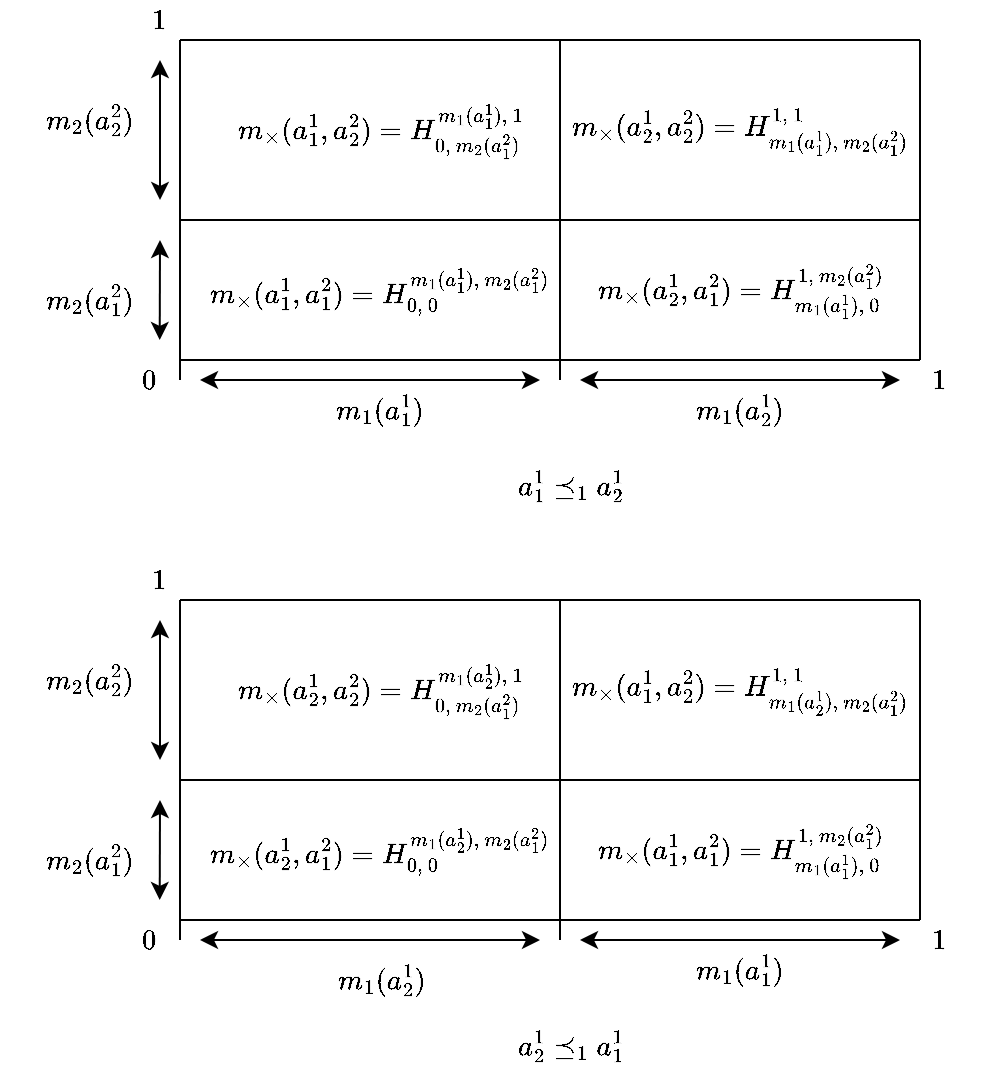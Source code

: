 <mxfile version="24.7.6">
  <diagram name="Page-1" id="rJA6HgP62_8TyK0lWPbF">
    <mxGraphModel dx="1434" dy="777" grid="1" gridSize="10" guides="1" tooltips="1" connect="1" arrows="1" fold="1" page="1" pageScale="1" pageWidth="827" pageHeight="1169" math="1" shadow="0">
      <root>
        <mxCell id="0" />
        <mxCell id="1" parent="0" />
        <mxCell id="2U1mGM0lgGCfURZB-hvH-1" value="" style="endArrow=none;html=1;rounded=0;exitX=0.75;exitY=1;exitDx=0;exitDy=0;" parent="1" edge="1" source="2U1mGM0lgGCfURZB-hvH-20">
          <mxGeometry width="50" height="50" relative="1" as="geometry">
            <mxPoint x="180" y="400" as="sourcePoint" />
            <mxPoint x="470" y="400" as="targetPoint" />
          </mxGeometry>
        </mxCell>
        <mxCell id="2U1mGM0lgGCfURZB-hvH-2" value="" style="endArrow=none;html=1;rounded=0;entryX=0.25;entryY=0;entryDx=0;entryDy=0;" parent="1" edge="1" target="2U1mGM0lgGCfURZB-hvH-17">
          <mxGeometry width="50" height="50" relative="1" as="geometry">
            <mxPoint x="100" y="560" as="sourcePoint" />
            <mxPoint x="350" y="560" as="targetPoint" />
          </mxGeometry>
        </mxCell>
        <mxCell id="2U1mGM0lgGCfURZB-hvH-3" value="" style="endArrow=none;html=1;rounded=0;" parent="1" edge="1">
          <mxGeometry width="50" height="50" relative="1" as="geometry">
            <mxPoint x="100" y="400" as="sourcePoint" />
            <mxPoint x="100" y="570" as="targetPoint" />
          </mxGeometry>
        </mxCell>
        <mxCell id="2U1mGM0lgGCfURZB-hvH-4" value="" style="endArrow=none;html=1;rounded=0;" parent="1" edge="1">
          <mxGeometry width="50" height="50" relative="1" as="geometry">
            <mxPoint x="470" y="400" as="sourcePoint" />
            <mxPoint x="470" y="560" as="targetPoint" />
          </mxGeometry>
        </mxCell>
        <mxCell id="2U1mGM0lgGCfURZB-hvH-5" value="" style="endArrow=none;html=1;rounded=0;" parent="1" edge="1">
          <mxGeometry width="50" height="50" relative="1" as="geometry">
            <mxPoint x="290" y="400" as="sourcePoint" />
            <mxPoint x="290" y="570" as="targetPoint" />
          </mxGeometry>
        </mxCell>
        <mxCell id="2U1mGM0lgGCfURZB-hvH-7" value="" style="endArrow=none;html=1;rounded=0;" parent="1" edge="1">
          <mxGeometry width="50" height="50" relative="1" as="geometry">
            <mxPoint x="100" y="490" as="sourcePoint" />
            <mxPoint x="470" y="490" as="targetPoint" />
          </mxGeometry>
        </mxCell>
        <mxCell id="2U1mGM0lgGCfURZB-hvH-9" value="$$m_\times(a_2^1, a_2^2)=H^{1,~1}_{m_1(a_1^1), ~m_2(a_1^2)}$$" style="text;html=1;align=center;verticalAlign=middle;whiteSpace=wrap;rounded=0;" parent="1" vertex="1">
          <mxGeometry x="340" y="430" width="80" height="30" as="geometry" />
        </mxCell>
        <mxCell id="2U1mGM0lgGCfURZB-hvH-10" value="$$m_\times(a_1^1, a_2^2)=H^{m_1(a_1^1),~ 1}_{0,~m_2(a_1^2)}$$" style="text;html=1;align=center;verticalAlign=middle;whiteSpace=wrap;rounded=0;" parent="1" vertex="1">
          <mxGeometry x="160" y="430" width="80" height="30" as="geometry" />
        </mxCell>
        <mxCell id="2U1mGM0lgGCfURZB-hvH-11" value="$$m_\times(a_2^1, a_1^2)=H^{1,~m_2(a_1^2)}_{m_1(a_1^1),~0}$$" style="text;html=1;align=center;verticalAlign=middle;whiteSpace=wrap;rounded=0;" parent="1" vertex="1">
          <mxGeometry x="340" y="510" width="80" height="30" as="geometry" />
        </mxCell>
        <mxCell id="2U1mGM0lgGCfURZB-hvH-12" value="$$m_\times(a_1^1, a_1^2)=H^{m_1(a_1^1),~m_2(a_1^2)}_{0,~0}$$" style="text;html=1;align=center;verticalAlign=middle;whiteSpace=wrap;rounded=0;" parent="1" vertex="1">
          <mxGeometry x="160" y="510" width="80" height="30" as="geometry" />
        </mxCell>
        <mxCell id="2U1mGM0lgGCfURZB-hvH-17" value="&lt;div&gt;$$1$$&lt;/div&gt;" style="text;html=1;align=center;verticalAlign=middle;whiteSpace=wrap;rounded=0;" parent="1" vertex="1">
          <mxGeometry x="460" y="560" width="40" height="20" as="geometry" />
        </mxCell>
        <mxCell id="2U1mGM0lgGCfURZB-hvH-19" value="&lt;div&gt;$$0$$&lt;/div&gt;" style="text;html=1;align=center;verticalAlign=middle;whiteSpace=wrap;rounded=0;" parent="1" vertex="1">
          <mxGeometry x="70" y="560" width="30" height="20" as="geometry" />
        </mxCell>
        <mxCell id="2U1mGM0lgGCfURZB-hvH-20" value="&lt;div&gt;$$1$$&lt;/div&gt;" style="text;html=1;align=center;verticalAlign=middle;whiteSpace=wrap;rounded=0;" parent="1" vertex="1">
          <mxGeometry x="70" y="380" width="40" height="20" as="geometry" />
        </mxCell>
        <mxCell id="2U1mGM0lgGCfURZB-hvH-21" value="" style="endArrow=classic;startArrow=classic;html=1;rounded=0;" parent="1" edge="1">
          <mxGeometry width="50" height="50" relative="1" as="geometry">
            <mxPoint x="110" y="570" as="sourcePoint" />
            <mxPoint x="280" y="570" as="targetPoint" />
          </mxGeometry>
        </mxCell>
        <mxCell id="2U1mGM0lgGCfURZB-hvH-22" value="&lt;div&gt;$$m_1(a_1^1)$$&lt;/div&gt;" style="text;html=1;align=center;verticalAlign=middle;whiteSpace=wrap;rounded=0;" parent="1" vertex="1">
          <mxGeometry x="185" y="575" width="30" height="20" as="geometry" />
        </mxCell>
        <mxCell id="2U1mGM0lgGCfURZB-hvH-23" value="" style="endArrow=classic;startArrow=classic;html=1;rounded=0;" parent="1" edge="1">
          <mxGeometry width="50" height="50" relative="1" as="geometry">
            <mxPoint x="300" y="570" as="sourcePoint" />
            <mxPoint x="460" y="570" as="targetPoint" />
          </mxGeometry>
        </mxCell>
        <mxCell id="2U1mGM0lgGCfURZB-hvH-24" value="&lt;div&gt;$$m_1(a_2^1)$$&lt;/div&gt;" style="text;html=1;align=center;verticalAlign=middle;whiteSpace=wrap;rounded=0;" parent="1" vertex="1">
          <mxGeometry x="365" y="575" width="30" height="20" as="geometry" />
        </mxCell>
        <mxCell id="2U1mGM0lgGCfURZB-hvH-25" value="" style="endArrow=classic;startArrow=classic;html=1;rounded=0;" parent="1" edge="1">
          <mxGeometry width="50" height="50" relative="1" as="geometry">
            <mxPoint x="90" y="410" as="sourcePoint" />
            <mxPoint x="90" y="480" as="targetPoint" />
          </mxGeometry>
        </mxCell>
        <mxCell id="2U1mGM0lgGCfURZB-hvH-26" value="&lt;div&gt;$$m_2(a_2^2)$$&lt;/div&gt;" style="text;html=1;align=center;verticalAlign=middle;whiteSpace=wrap;rounded=0;" parent="1" vertex="1">
          <mxGeometry x="40" y="430" width="30" height="20" as="geometry" />
        </mxCell>
        <mxCell id="2U1mGM0lgGCfURZB-hvH-27" value="" style="endArrow=classic;startArrow=classic;html=1;rounded=0;" parent="1" edge="1">
          <mxGeometry width="50" height="50" relative="1" as="geometry">
            <mxPoint x="90" y="500" as="sourcePoint" />
            <mxPoint x="89.86" y="550" as="targetPoint" />
          </mxGeometry>
        </mxCell>
        <mxCell id="2U1mGM0lgGCfURZB-hvH-28" value="&lt;div&gt;$$m_2(a_1^2)$$&lt;/div&gt;" style="text;html=1;align=center;verticalAlign=middle;whiteSpace=wrap;rounded=0;" parent="1" vertex="1">
          <mxGeometry x="40" y="520" width="30" height="20" as="geometry" />
        </mxCell>
        <mxCell id="2U1mGM0lgGCfURZB-hvH-51" value="$$a_1^1\preceq_1a_2^1$$" style="text;html=1;align=center;verticalAlign=middle;resizable=0;points=[];autosize=1;strokeColor=none;fillColor=none;" parent="1" vertex="1">
          <mxGeometry x="210" y="608" width="170" height="30" as="geometry" />
        </mxCell>
        <mxCell id="tTvkgt8f_YPqFDc55ux8-23" value="" style="endArrow=none;html=1;rounded=0;exitX=0.75;exitY=1;exitDx=0;exitDy=0;" edge="1" parent="1" source="tTvkgt8f_YPqFDc55ux8-35">
          <mxGeometry width="50" height="50" relative="1" as="geometry">
            <mxPoint x="180" y="680" as="sourcePoint" />
            <mxPoint x="470" y="680" as="targetPoint" />
          </mxGeometry>
        </mxCell>
        <mxCell id="tTvkgt8f_YPqFDc55ux8-24" value="" style="endArrow=none;html=1;rounded=0;entryX=0.25;entryY=0;entryDx=0;entryDy=0;" edge="1" parent="1" target="tTvkgt8f_YPqFDc55ux8-33">
          <mxGeometry width="50" height="50" relative="1" as="geometry">
            <mxPoint x="100" y="840" as="sourcePoint" />
            <mxPoint x="350" y="840" as="targetPoint" />
          </mxGeometry>
        </mxCell>
        <mxCell id="tTvkgt8f_YPqFDc55ux8-25" value="" style="endArrow=none;html=1;rounded=0;" edge="1" parent="1">
          <mxGeometry width="50" height="50" relative="1" as="geometry">
            <mxPoint x="100" y="680" as="sourcePoint" />
            <mxPoint x="100" y="850" as="targetPoint" />
          </mxGeometry>
        </mxCell>
        <mxCell id="tTvkgt8f_YPqFDc55ux8-26" value="" style="endArrow=none;html=1;rounded=0;" edge="1" parent="1">
          <mxGeometry width="50" height="50" relative="1" as="geometry">
            <mxPoint x="470" y="680" as="sourcePoint" />
            <mxPoint x="470" y="840" as="targetPoint" />
          </mxGeometry>
        </mxCell>
        <mxCell id="tTvkgt8f_YPqFDc55ux8-27" value="" style="endArrow=none;html=1;rounded=0;" edge="1" parent="1">
          <mxGeometry width="50" height="50" relative="1" as="geometry">
            <mxPoint x="290" y="680" as="sourcePoint" />
            <mxPoint x="290" y="850" as="targetPoint" />
          </mxGeometry>
        </mxCell>
        <mxCell id="tTvkgt8f_YPqFDc55ux8-28" value="" style="endArrow=none;html=1;rounded=0;" edge="1" parent="1">
          <mxGeometry width="50" height="50" relative="1" as="geometry">
            <mxPoint x="100" y="770" as="sourcePoint" />
            <mxPoint x="470" y="770" as="targetPoint" />
          </mxGeometry>
        </mxCell>
        <mxCell id="tTvkgt8f_YPqFDc55ux8-29" value="$$m_\times(a_1^1, a_2^2)=H^{1,~1}_{m_1(a_2^1), ~m_2(a_1^2)}$$" style="text;html=1;align=center;verticalAlign=middle;whiteSpace=wrap;rounded=0;" vertex="1" parent="1">
          <mxGeometry x="340" y="710" width="80" height="30" as="geometry" />
        </mxCell>
        <mxCell id="tTvkgt8f_YPqFDc55ux8-30" value="$$m_\times(a_2^1, a_2^2)=H^{m_1(a_2^1),~ 1}_{0,~m_2(a_1^2)}$$" style="text;html=1;align=center;verticalAlign=middle;whiteSpace=wrap;rounded=0;" vertex="1" parent="1">
          <mxGeometry x="160" y="710" width="80" height="30" as="geometry" />
        </mxCell>
        <mxCell id="tTvkgt8f_YPqFDc55ux8-31" value="$$m_\times(a_1^1, a_1^2)=H^{1,~m_2(a_1^2)}_{m_1(a_1^1),~0}$$" style="text;html=1;align=center;verticalAlign=middle;whiteSpace=wrap;rounded=0;" vertex="1" parent="1">
          <mxGeometry x="340" y="790" width="80" height="30" as="geometry" />
        </mxCell>
        <mxCell id="tTvkgt8f_YPqFDc55ux8-32" value="$$m_\times(a_2^1, a_1^2)=H^{m_1(a_2^1),~m_2(a_1^2)}_{0,~0}$$" style="text;html=1;align=center;verticalAlign=middle;whiteSpace=wrap;rounded=0;" vertex="1" parent="1">
          <mxGeometry x="160" y="790" width="80" height="30" as="geometry" />
        </mxCell>
        <mxCell id="tTvkgt8f_YPqFDc55ux8-33" value="&lt;div&gt;$$1$$&lt;/div&gt;" style="text;html=1;align=center;verticalAlign=middle;whiteSpace=wrap;rounded=0;" vertex="1" parent="1">
          <mxGeometry x="460" y="840" width="40" height="20" as="geometry" />
        </mxCell>
        <mxCell id="tTvkgt8f_YPqFDc55ux8-34" value="&lt;div&gt;$$0$$&lt;/div&gt;" style="text;html=1;align=center;verticalAlign=middle;whiteSpace=wrap;rounded=0;" vertex="1" parent="1">
          <mxGeometry x="70" y="840" width="30" height="20" as="geometry" />
        </mxCell>
        <mxCell id="tTvkgt8f_YPqFDc55ux8-35" value="&lt;div&gt;$$1$$&lt;/div&gt;" style="text;html=1;align=center;verticalAlign=middle;whiteSpace=wrap;rounded=0;" vertex="1" parent="1">
          <mxGeometry x="70" y="660" width="40" height="20" as="geometry" />
        </mxCell>
        <mxCell id="tTvkgt8f_YPqFDc55ux8-36" value="" style="endArrow=classic;startArrow=classic;html=1;rounded=0;" edge="1" parent="1">
          <mxGeometry width="50" height="50" relative="1" as="geometry">
            <mxPoint x="110" y="850" as="sourcePoint" />
            <mxPoint x="280" y="850" as="targetPoint" />
          </mxGeometry>
        </mxCell>
        <mxCell id="tTvkgt8f_YPqFDc55ux8-38" value="" style="endArrow=classic;startArrow=classic;html=1;rounded=0;" edge="1" parent="1">
          <mxGeometry width="50" height="50" relative="1" as="geometry">
            <mxPoint x="300" y="850" as="sourcePoint" />
            <mxPoint x="460" y="850" as="targetPoint" />
          </mxGeometry>
        </mxCell>
        <mxCell id="tTvkgt8f_YPqFDc55ux8-39" value="&lt;div&gt;$$m_1(a_1^1)$$&lt;/div&gt;" style="text;html=1;align=center;verticalAlign=middle;whiteSpace=wrap;rounded=0;" vertex="1" parent="1">
          <mxGeometry x="365" y="855" width="30" height="20" as="geometry" />
        </mxCell>
        <mxCell id="tTvkgt8f_YPqFDc55ux8-40" value="" style="endArrow=classic;startArrow=classic;html=1;rounded=0;" edge="1" parent="1">
          <mxGeometry width="50" height="50" relative="1" as="geometry">
            <mxPoint x="90" y="690" as="sourcePoint" />
            <mxPoint x="90" y="760" as="targetPoint" />
          </mxGeometry>
        </mxCell>
        <mxCell id="tTvkgt8f_YPqFDc55ux8-41" value="&lt;div&gt;$$m_2(a_2^2)$$&lt;/div&gt;" style="text;html=1;align=center;verticalAlign=middle;whiteSpace=wrap;rounded=0;" vertex="1" parent="1">
          <mxGeometry x="40" y="710" width="30" height="20" as="geometry" />
        </mxCell>
        <mxCell id="tTvkgt8f_YPqFDc55ux8-42" value="" style="endArrow=classic;startArrow=classic;html=1;rounded=0;" edge="1" parent="1">
          <mxGeometry width="50" height="50" relative="1" as="geometry">
            <mxPoint x="90" y="780" as="sourcePoint" />
            <mxPoint x="89.86" y="830" as="targetPoint" />
          </mxGeometry>
        </mxCell>
        <mxCell id="tTvkgt8f_YPqFDc55ux8-43" value="&lt;div&gt;$$m_2(a_1^2)$$&lt;/div&gt;" style="text;html=1;align=center;verticalAlign=middle;whiteSpace=wrap;rounded=0;" vertex="1" parent="1">
          <mxGeometry x="40" y="800" width="30" height="20" as="geometry" />
        </mxCell>
        <mxCell id="tTvkgt8f_YPqFDc55ux8-44" value="$$a_2^1\preceq_1a_1^1$$" style="text;html=1;align=center;verticalAlign=middle;resizable=0;points=[];autosize=1;strokeColor=none;fillColor=none;" vertex="1" parent="1">
          <mxGeometry x="210" y="888" width="170" height="30" as="geometry" />
        </mxCell>
        <mxCell id="tTvkgt8f_YPqFDc55ux8-45" value="&lt;div&gt;$$m_1(a_2^1)$$&lt;/div&gt;" style="text;html=1;align=center;verticalAlign=middle;whiteSpace=wrap;rounded=0;" vertex="1" parent="1">
          <mxGeometry x="186" y="860" width="30" height="20" as="geometry" />
        </mxCell>
      </root>
    </mxGraphModel>
  </diagram>
</mxfile>
